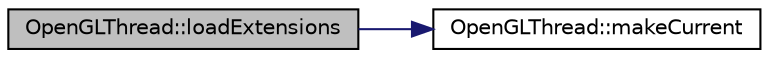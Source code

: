 digraph "OpenGLThread::loadExtensions"
{
  edge [fontname="Helvetica",fontsize="10",labelfontname="Helvetica",labelfontsize="10"];
  node [fontname="Helvetica",fontsize="10",shape=record];
  rankdir="LR";
  Node15 [label="OpenGLThread::loadExtensions",height=0.2,width=0.4,color="black", fillcolor="grey75", style="filled", fontcolor="black"];
  Node15 -> Node16 [color="midnightblue",fontsize="10",style="solid",fontname="Helvetica"];
  Node16 [label="OpenGLThread::makeCurrent",height=0.2,width=0.4,color="black", fillcolor="white", style="filled",URL="$classOpenGLThread.html#a6337f5a97ff1a71134200565b354d2d7",tooltip="Set current X windox // <pyapi> "];
}
